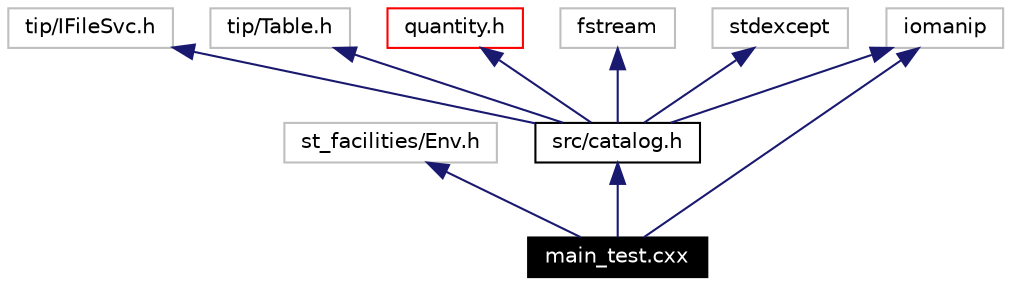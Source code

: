 digraph inheritance
{
  Node56 [shape="box",label="main_test.cxx",fontsize=10,height=0.2,width=0.4,fontname="Helvetica",color="black",style="filled" fontcolor="white"];
  Node57 -> Node56 [dir=back,color="midnightblue",fontsize=10,style="solid",fontname="Helvetica"];
  Node57 [shape="box",label="st_facilities/Env.h",fontsize=10,height=0.2,width=0.4,fontname="Helvetica",color="grey75"];
  Node58 -> Node56 [dir=back,color="midnightblue",fontsize=10,style="solid",fontname="Helvetica"];
  Node58 [shape="box",label="src/catalog.h",fontsize=10,height=0.2,width=0.4,fontname="Helvetica",color="black",URL="$catalog_8h.html"];
  Node59 -> Node58 [dir=back,color="midnightblue",fontsize=10,style="solid",fontname="Helvetica"];
  Node59 [shape="box",label="tip/IFileSvc.h",fontsize=10,height=0.2,width=0.4,fontname="Helvetica",color="grey75"];
  Node60 -> Node58 [dir=back,color="midnightblue",fontsize=10,style="solid",fontname="Helvetica"];
  Node60 [shape="box",label="tip/Table.h",fontsize=10,height=0.2,width=0.4,fontname="Helvetica",color="grey75"];
  Node61 -> Node58 [dir=back,color="midnightblue",fontsize=10,style="solid",fontname="Helvetica"];
  Node61 [shape="box",label="quantity.h",fontsize=10,height=0.2,width=0.4,fontname="Helvetica",color="red",URL="$quantity_8h.html"];
  Node66 -> Node58 [dir=back,color="midnightblue",fontsize=10,style="solid",fontname="Helvetica"];
  Node66 [shape="box",label="fstream",fontsize=10,height=0.2,width=0.4,fontname="Helvetica",color="grey75"];
  Node67 -> Node58 [dir=back,color="midnightblue",fontsize=10,style="solid",fontname="Helvetica"];
  Node67 [shape="box",label="iomanip",fontsize=10,height=0.2,width=0.4,fontname="Helvetica",color="grey75"];
  Node68 -> Node58 [dir=back,color="midnightblue",fontsize=10,style="solid",fontname="Helvetica"];
  Node68 [shape="box",label="stdexcept",fontsize=10,height=0.2,width=0.4,fontname="Helvetica",color="grey75"];
  Node67 -> Node56 [dir=back,color="midnightblue",fontsize=10,style="solid",fontname="Helvetica"];
}
